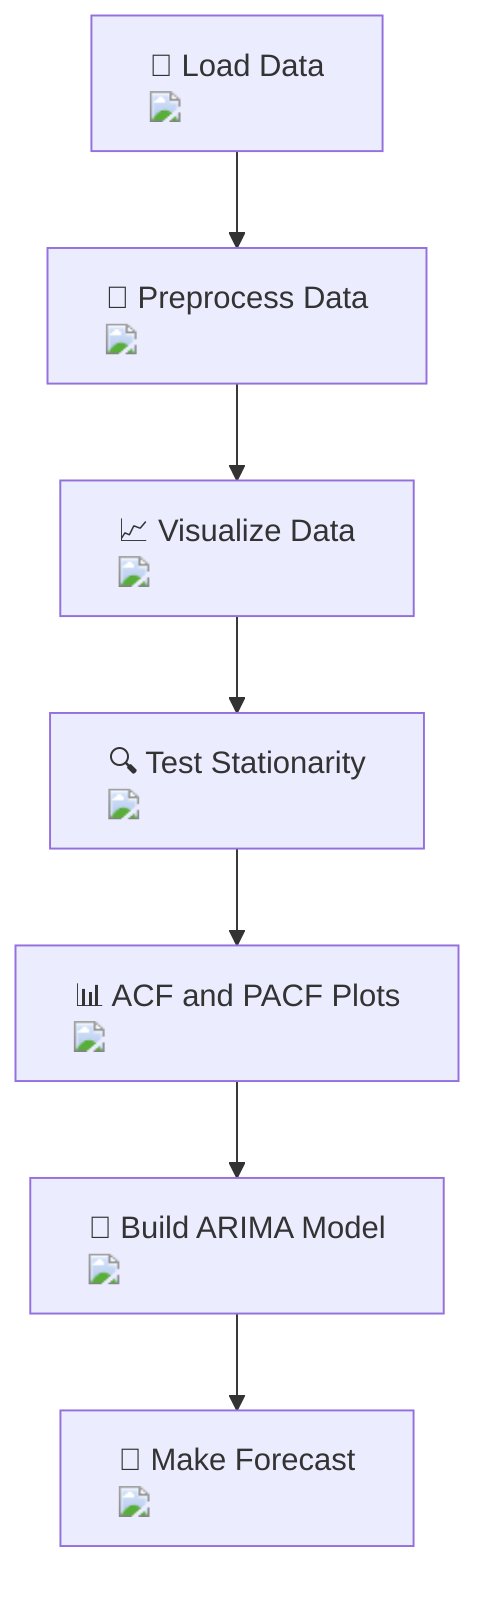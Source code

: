 flowchart TD
    A["📂 Load Data <img src='file.svg'/>"] --> B["🔄 Preprocess Data <img src='table.svg'/>"]
    B --> C["📈 Visualize Data <img src='lineplot_template.svg'/>"]
    C --> D["🔍 Test Stationarity <img src='boxplot_template.svg'/>"]
    D --> E["📊 ACF and PACF Plots <img src='scatter_plot_template.svg'/>"]
    E --> F["🧠 Build ARIMA Model <img src='brain.svg'/>"]
    F --> G["🔮 Make Forecast <img src='lineplot_template.svg'/>"]